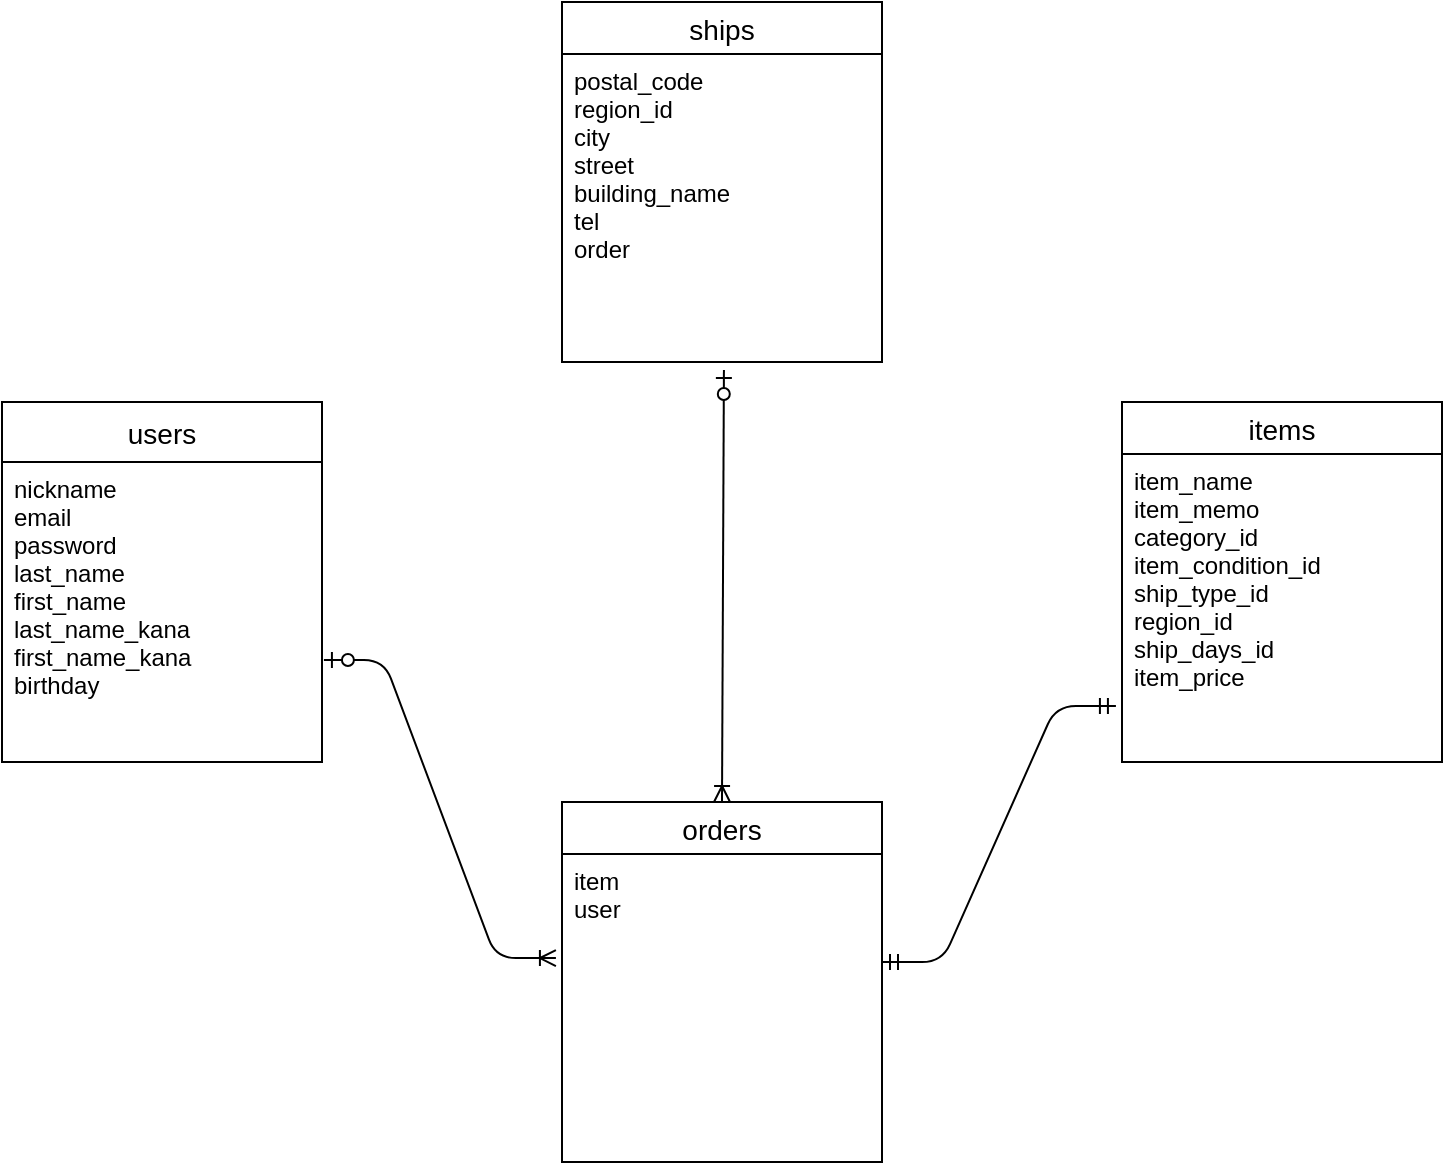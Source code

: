 <mxfile>
    <diagram id="h4wjXdsQuqKpjZxbvMIA" name="ページ1">
        <mxGraphModel dx="391" dy="816" grid="1" gridSize="10" guides="1" tooltips="1" connect="1" arrows="1" fold="1" page="1" pageScale="1" pageWidth="827" pageHeight="1169" math="0" shadow="0">
            <root>
                <mxCell id="0"/>
                <mxCell id="1" parent="0"/>
                <mxCell id="2" value="users" style="swimlane;fontStyle=0;childLayout=stackLayout;horizontal=1;startSize=30;horizontalStack=0;resizeParent=1;resizeParentMax=0;resizeLast=0;collapsible=1;marginBottom=0;align=center;fontSize=14;" parent="1" vertex="1">
                    <mxGeometry x="40" y="240" width="160" height="180" as="geometry"/>
                </mxCell>
                <mxCell id="5" value="nickname&#10;email&#10;password&#10;last_name&#10;first_name&#10;last_name_kana&#10;first_name_kana&#10;birthday" style="text;strokeColor=none;fillColor=none;spacingLeft=4;spacingRight=4;overflow=hidden;rotatable=0;points=[[0,0.5],[1,0.5]];portConstraint=eastwest;fontSize=12;" parent="2" vertex="1">
                    <mxGeometry y="30" width="160" height="150" as="geometry"/>
                </mxCell>
                <mxCell id="6" value="items" style="swimlane;fontStyle=0;childLayout=stackLayout;horizontal=1;startSize=26;horizontalStack=0;resizeParent=1;resizeParentMax=0;resizeLast=0;collapsible=1;marginBottom=0;align=center;fontSize=14;" parent="1" vertex="1">
                    <mxGeometry x="600" y="240" width="160" height="180" as="geometry"/>
                </mxCell>
                <mxCell id="7" value="item_name&#10;item_memo&#10;category_id&#10;item_condition_id&#10;ship_type_id&#10;region_id&#10;ship_days_id&#10;item_price" style="text;strokeColor=none;fillColor=none;spacingLeft=4;spacingRight=4;overflow=hidden;rotatable=0;points=[[0,0.5],[1,0.5]];portConstraint=eastwest;fontSize=12;" parent="6" vertex="1">
                    <mxGeometry y="26" width="160" height="154" as="geometry"/>
                </mxCell>
                <mxCell id="9" value="orders" style="swimlane;fontStyle=0;childLayout=stackLayout;horizontal=1;startSize=26;horizontalStack=0;resizeParent=1;resizeParentMax=0;resizeLast=0;collapsible=1;marginBottom=0;align=center;fontSize=14;" parent="1" vertex="1">
                    <mxGeometry x="320" y="440" width="160" height="180" as="geometry"/>
                </mxCell>
                <mxCell id="10" value="item&#10;user" style="text;strokeColor=none;fillColor=none;spacingLeft=4;spacingRight=4;overflow=hidden;rotatable=0;points=[[0,0.5],[1,0.5]];portConstraint=eastwest;fontSize=12;" parent="9" vertex="1">
                    <mxGeometry y="26" width="160" height="154" as="geometry"/>
                </mxCell>
                <mxCell id="11" value="ships" style="swimlane;fontStyle=0;childLayout=stackLayout;horizontal=1;startSize=26;horizontalStack=0;resizeParent=1;resizeParentMax=0;resizeLast=0;collapsible=1;marginBottom=0;align=center;fontSize=14;" parent="1" vertex="1">
                    <mxGeometry x="320" y="40" width="160" height="180" as="geometry"/>
                </mxCell>
                <mxCell id="12" value="postal_code&#10;region_id&#10;city&#10;street&#10;building_name&#10;tel&#10;order" style="text;strokeColor=none;fillColor=none;spacingLeft=4;spacingRight=4;overflow=hidden;rotatable=0;points=[[0,0.5],[1,0.5]];portConstraint=eastwest;fontSize=12;" parent="11" vertex="1">
                    <mxGeometry y="26" width="160" height="154" as="geometry"/>
                </mxCell>
                <mxCell id="33" value="" style="fontSize=12;html=1;endArrow=ERoneToMany;startArrow=ERzeroToOne;elbow=vertical;entryX=0.5;entryY=0;entryDx=0;entryDy=0;exitX=0.506;exitY=1.026;exitDx=0;exitDy=0;exitPerimeter=0;" parent="1" source="12" target="9" edge="1">
                    <mxGeometry width="100" height="100" relative="1" as="geometry">
                        <mxPoint x="400" y="270" as="sourcePoint"/>
                        <mxPoint x="400" y="420" as="targetPoint"/>
                    </mxGeometry>
                </mxCell>
                <mxCell id="34" value="" style="edgeStyle=entityRelationEdgeStyle;fontSize=12;html=1;endArrow=ERmandOne;startArrow=ERmandOne;elbow=vertical;exitX=1;exitY=0.351;exitDx=0;exitDy=0;exitPerimeter=0;entryX=-0.019;entryY=0.818;entryDx=0;entryDy=0;entryPerimeter=0;" parent="1" source="10" target="7" edge="1">
                    <mxGeometry width="100" height="100" relative="1" as="geometry">
                        <mxPoint x="510" y="540" as="sourcePoint"/>
                        <mxPoint x="580" y="392" as="targetPoint"/>
                    </mxGeometry>
                </mxCell>
                <mxCell id="37" style="edgeStyle=none;html=1;elbow=vertical;" parent="1" source="10" edge="1">
                    <mxGeometry relative="1" as="geometry">
                        <mxPoint x="320" y="543" as="targetPoint"/>
                    </mxGeometry>
                </mxCell>
                <mxCell id="39" value="" style="edgeStyle=entityRelationEdgeStyle;fontSize=12;html=1;endArrow=ERoneToMany;startArrow=ERzeroToOne;elbow=vertical;entryX=-0.019;entryY=0.338;entryDx=0;entryDy=0;exitX=1.006;exitY=0.66;exitDx=0;exitDy=0;exitPerimeter=0;entryPerimeter=0;" parent="1" source="5" target="10" edge="1">
                    <mxGeometry width="100" height="100" relative="1" as="geometry">
                        <mxPoint x="212.08" y="299.95" as="sourcePoint"/>
                        <mxPoint x="330" y="163" as="targetPoint"/>
                    </mxGeometry>
                </mxCell>
            </root>
        </mxGraphModel>
    </diagram>
</mxfile>